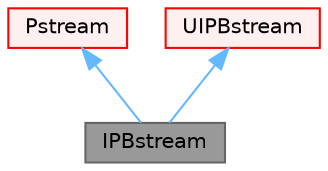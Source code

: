 digraph "IPBstream"
{
 // LATEX_PDF_SIZE
  bgcolor="transparent";
  edge [fontname=Helvetica,fontsize=10,labelfontname=Helvetica,labelfontsize=10];
  node [fontname=Helvetica,fontsize=10,shape=box,height=0.2,width=0.4];
  Node1 [id="Node000001",label="IPBstream",height=0.2,width=0.4,color="gray40", fillcolor="grey60", style="filled", fontcolor="black",tooltip=" "];
  Node2 -> Node1 [id="edge1_Node000001_Node000002",dir="back",color="steelblue1",style="solid",tooltip=" "];
  Node2 [id="Node000002",label="Pstream",height=0.2,width=0.4,color="red", fillcolor="#FFF0F0", style="filled",URL="$classFoam_1_1Pstream.html",tooltip="Inter-processor communications stream."];
  Node4 -> Node1 [id="edge2_Node000001_Node000004",dir="back",color="steelblue1",style="solid",tooltip=" "];
  Node4 [id="Node000004",label="UIPBstream",height=0.2,width=0.4,color="red", fillcolor="#FFF0F0", style="filled",URL="$classFoam_1_1UIPBstream.html",tooltip=" "];
}
